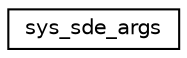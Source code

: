 digraph "Graphical Class Hierarchy"
{
 // LATEX_PDF_SIZE
  edge [fontname="Helvetica",fontsize="10",labelfontname="Helvetica",labelfontsize="10"];
  node [fontname="Helvetica",fontsize="10",shape=record];
  rankdir="LR";
  Node0 [label="sys_sde_args",height=0.2,width=0.4,color="black", fillcolor="white", style="filled",URL="$structsys__sde__args.html",tooltip=" "];
}
